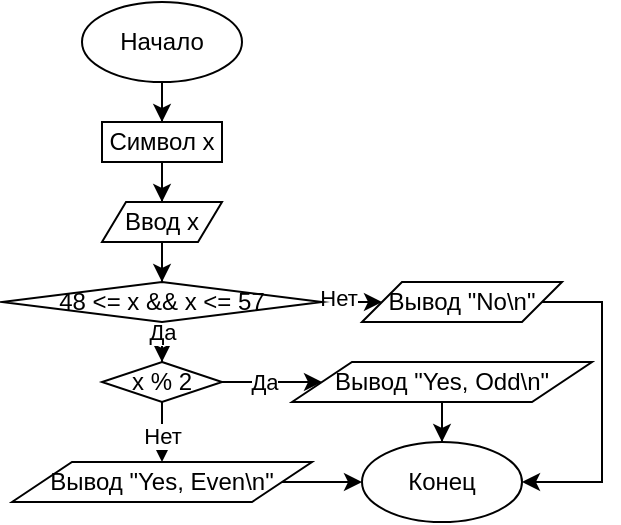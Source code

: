 <mxfile version="13.1.14" type="device"><diagram id="Hsi1N0cberL_-BoPGEi5" name="Page-1"><mxGraphModel dx="530" dy="234" grid="1" gridSize="10" guides="1" tooltips="1" connect="1" arrows="1" fold="1" page="1" pageScale="1" pageWidth="850" pageHeight="1100" math="0" shadow="0"><root><mxCell id="0"/><mxCell id="1" parent="0"/><mxCell id="LDhQOHuRyV1jIk14AgpL-599" style="edgeStyle=orthogonalEdgeStyle;rounded=0;orthogonalLoop=1;jettySize=auto;html=1;entryX=0.5;entryY=0;entryDx=0;entryDy=0;" edge="1" parent="1" source="LDhQOHuRyV1jIk14AgpL-576" target="LDhQOHuRyV1jIk14AgpL-598"><mxGeometry relative="1" as="geometry"/></mxCell><mxCell id="LDhQOHuRyV1jIk14AgpL-576" value="Начало" style="ellipse;whiteSpace=wrap;html=1;" vertex="1" parent="1"><mxGeometry x="300" y="200" width="80" height="40" as="geometry"/></mxCell><mxCell id="LDhQOHuRyV1jIk14AgpL-581" value="Конец" style="ellipse;whiteSpace=wrap;html=1;" vertex="1" parent="1"><mxGeometry x="440" y="420" width="80" height="40" as="geometry"/></mxCell><mxCell id="LDhQOHuRyV1jIk14AgpL-601" style="edgeStyle=orthogonalEdgeStyle;rounded=0;orthogonalLoop=1;jettySize=auto;html=1;" edge="1" parent="1" source="LDhQOHuRyV1jIk14AgpL-598" target="LDhQOHuRyV1jIk14AgpL-600"><mxGeometry relative="1" as="geometry"/></mxCell><mxCell id="LDhQOHuRyV1jIk14AgpL-598" value="Символ x" style="rounded=0;whiteSpace=wrap;html=1;" vertex="1" parent="1"><mxGeometry x="310" y="260" width="60" height="20" as="geometry"/></mxCell><mxCell id="LDhQOHuRyV1jIk14AgpL-603" style="edgeStyle=orthogonalEdgeStyle;rounded=0;orthogonalLoop=1;jettySize=auto;html=1;entryX=0.5;entryY=0;entryDx=0;entryDy=0;" edge="1" parent="1" source="LDhQOHuRyV1jIk14AgpL-600" target="LDhQOHuRyV1jIk14AgpL-602"><mxGeometry relative="1" as="geometry"/></mxCell><mxCell id="LDhQOHuRyV1jIk14AgpL-600" value="Ввод x" style="shape=parallelogram;perimeter=parallelogramPerimeter;whiteSpace=wrap;html=1;" vertex="1" parent="1"><mxGeometry x="310" y="300" width="60" height="20" as="geometry"/></mxCell><mxCell id="LDhQOHuRyV1jIk14AgpL-606" style="edgeStyle=orthogonalEdgeStyle;rounded=0;orthogonalLoop=1;jettySize=auto;html=1;entryX=0.5;entryY=0;entryDx=0;entryDy=0;" edge="1" parent="1" source="LDhQOHuRyV1jIk14AgpL-602" target="LDhQOHuRyV1jIk14AgpL-604"><mxGeometry relative="1" as="geometry"/></mxCell><mxCell id="LDhQOHuRyV1jIk14AgpL-608" value="Да" style="edgeLabel;html=1;align=center;verticalAlign=middle;resizable=0;points=[];" vertex="1" connectable="0" parent="LDhQOHuRyV1jIk14AgpL-606"><mxGeometry x="0.502" relative="1" as="geometry"><mxPoint as="offset"/></mxGeometry></mxCell><mxCell id="LDhQOHuRyV1jIk14AgpL-609" style="edgeStyle=orthogonalEdgeStyle;rounded=0;orthogonalLoop=1;jettySize=auto;html=1;entryX=0;entryY=0.5;entryDx=0;entryDy=0;" edge="1" parent="1" source="LDhQOHuRyV1jIk14AgpL-602" target="LDhQOHuRyV1jIk14AgpL-607"><mxGeometry relative="1" as="geometry"/></mxCell><mxCell id="LDhQOHuRyV1jIk14AgpL-619" value="Нет" style="edgeLabel;html=1;align=center;verticalAlign=middle;resizable=0;points=[];" vertex="1" connectable="0" parent="LDhQOHuRyV1jIk14AgpL-609"><mxGeometry x="0.36" y="2" relative="1" as="geometry"><mxPoint as="offset"/></mxGeometry></mxCell><mxCell id="LDhQOHuRyV1jIk14AgpL-602" value="48 &amp;lt;= x &amp;amp;&amp;amp; x &amp;lt;= 57" style="rhombus;whiteSpace=wrap;html=1;" vertex="1" parent="1"><mxGeometry x="260" y="340" width="160" height="20" as="geometry"/></mxCell><mxCell id="LDhQOHuRyV1jIk14AgpL-611" style="edgeStyle=orthogonalEdgeStyle;rounded=0;orthogonalLoop=1;jettySize=auto;html=1;entryX=0;entryY=0.5;entryDx=0;entryDy=0;" edge="1" parent="1" source="LDhQOHuRyV1jIk14AgpL-604" target="LDhQOHuRyV1jIk14AgpL-610"><mxGeometry relative="1" as="geometry"/></mxCell><mxCell id="LDhQOHuRyV1jIk14AgpL-612" value="Да" style="edgeLabel;html=1;align=center;verticalAlign=middle;resizable=0;points=[];" vertex="1" connectable="0" parent="LDhQOHuRyV1jIk14AgpL-611"><mxGeometry x="0.53" relative="1" as="geometry"><mxPoint x="-15.71" as="offset"/></mxGeometry></mxCell><mxCell id="LDhQOHuRyV1jIk14AgpL-614" style="edgeStyle=orthogonalEdgeStyle;rounded=0;orthogonalLoop=1;jettySize=auto;html=1;" edge="1" parent="1" source="LDhQOHuRyV1jIk14AgpL-604" target="LDhQOHuRyV1jIk14AgpL-613"><mxGeometry relative="1" as="geometry"/></mxCell><mxCell id="LDhQOHuRyV1jIk14AgpL-615" value="Нет" style="edgeLabel;html=1;align=center;verticalAlign=middle;resizable=0;points=[];" vertex="1" connectable="0" parent="LDhQOHuRyV1jIk14AgpL-614"><mxGeometry x="0.471" relative="1" as="geometry"><mxPoint as="offset"/></mxGeometry></mxCell><mxCell id="LDhQOHuRyV1jIk14AgpL-604" value="x % 2" style="rhombus;whiteSpace=wrap;html=1;" vertex="1" parent="1"><mxGeometry x="310" y="380" width="60" height="20" as="geometry"/></mxCell><mxCell id="LDhQOHuRyV1jIk14AgpL-618" style="edgeStyle=orthogonalEdgeStyle;rounded=0;orthogonalLoop=1;jettySize=auto;html=1;entryX=1;entryY=0.5;entryDx=0;entryDy=0;" edge="1" parent="1" source="LDhQOHuRyV1jIk14AgpL-607" target="LDhQOHuRyV1jIk14AgpL-581"><mxGeometry relative="1" as="geometry"><Array as="points"><mxPoint x="560" y="350"/><mxPoint x="560" y="440"/></Array></mxGeometry></mxCell><mxCell id="LDhQOHuRyV1jIk14AgpL-607" value="Вывод&amp;nbsp;&quot;No\n&quot;" style="shape=parallelogram;perimeter=parallelogramPerimeter;whiteSpace=wrap;html=1;" vertex="1" parent="1"><mxGeometry x="440" y="340" width="100" height="20" as="geometry"/></mxCell><mxCell id="LDhQOHuRyV1jIk14AgpL-617" style="edgeStyle=orthogonalEdgeStyle;rounded=0;orthogonalLoop=1;jettySize=auto;html=1;" edge="1" parent="1" source="LDhQOHuRyV1jIk14AgpL-610" target="LDhQOHuRyV1jIk14AgpL-581"><mxGeometry relative="1" as="geometry"/></mxCell><mxCell id="LDhQOHuRyV1jIk14AgpL-610" value="Вывод&amp;nbsp;&quot;Yes, Odd\n&quot;" style="shape=parallelogram;perimeter=parallelogramPerimeter;whiteSpace=wrap;html=1;" vertex="1" parent="1"><mxGeometry x="405" y="380" width="150" height="20" as="geometry"/></mxCell><mxCell id="LDhQOHuRyV1jIk14AgpL-616" style="edgeStyle=orthogonalEdgeStyle;rounded=0;orthogonalLoop=1;jettySize=auto;html=1;" edge="1" parent="1" source="LDhQOHuRyV1jIk14AgpL-613" target="LDhQOHuRyV1jIk14AgpL-581"><mxGeometry relative="1" as="geometry"/></mxCell><mxCell id="LDhQOHuRyV1jIk14AgpL-613" value="Вывод&amp;nbsp;&quot;Yes, Even\n&quot;" style="shape=parallelogram;perimeter=parallelogramPerimeter;whiteSpace=wrap;html=1;" vertex="1" parent="1"><mxGeometry x="265" y="430" width="150" height="20" as="geometry"/></mxCell></root></mxGraphModel></diagram></mxfile>